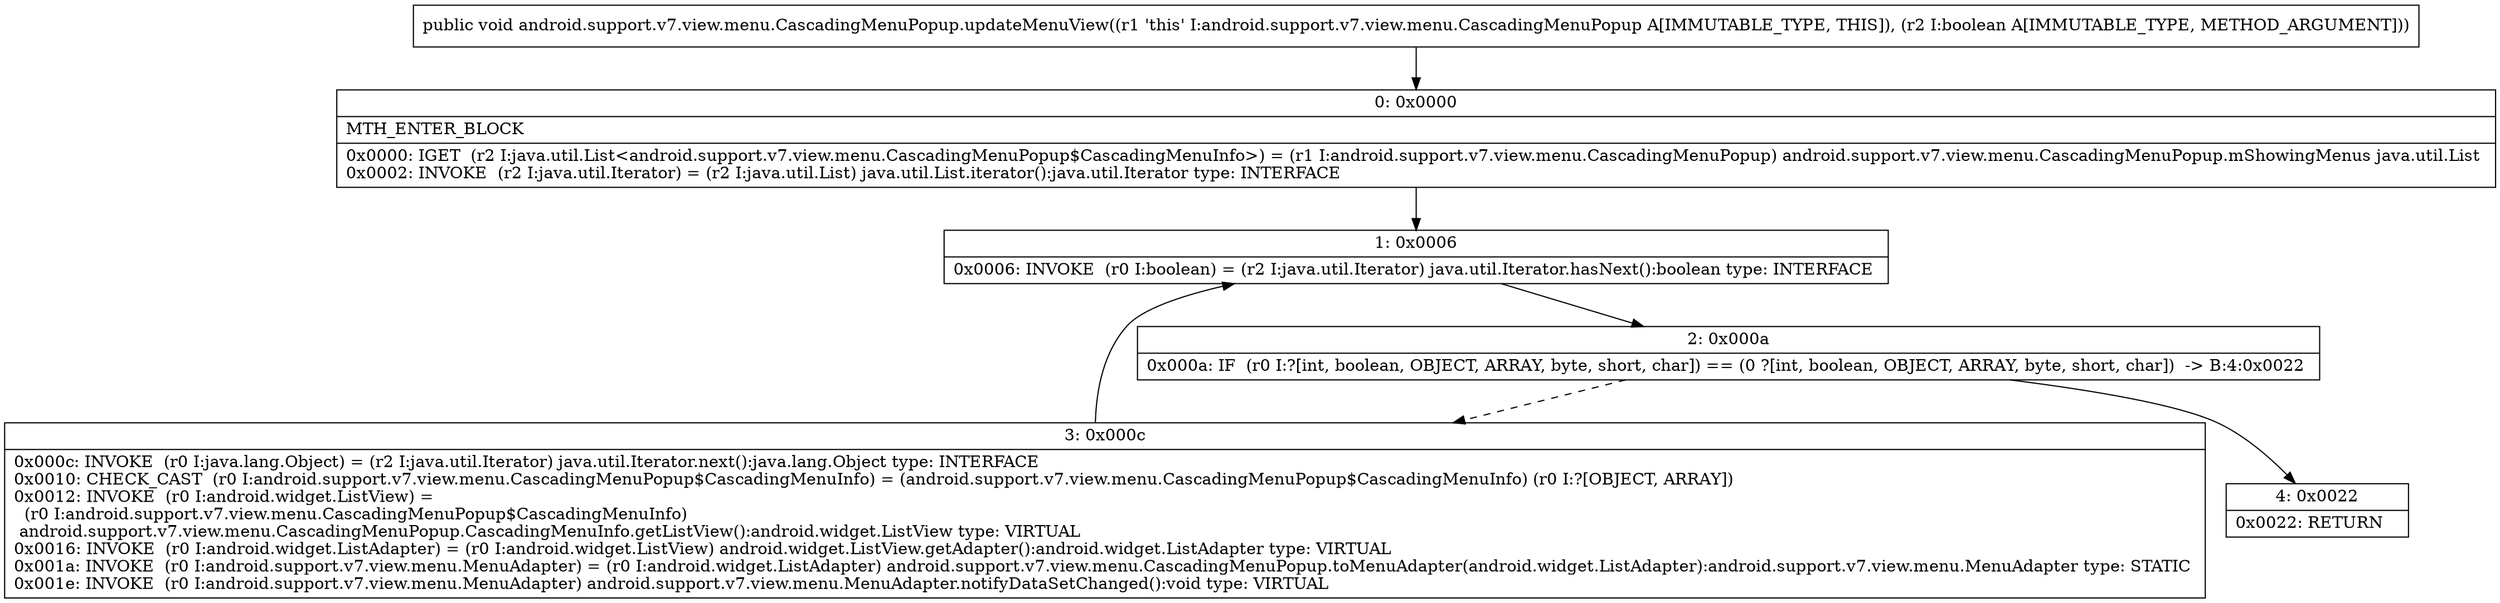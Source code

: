 digraph "CFG forandroid.support.v7.view.menu.CascadingMenuPopup.updateMenuView(Z)V" {
Node_0 [shape=record,label="{0\:\ 0x0000|MTH_ENTER_BLOCK\l|0x0000: IGET  (r2 I:java.util.List\<android.support.v7.view.menu.CascadingMenuPopup$CascadingMenuInfo\>) = (r1 I:android.support.v7.view.menu.CascadingMenuPopup) android.support.v7.view.menu.CascadingMenuPopup.mShowingMenus java.util.List \l0x0002: INVOKE  (r2 I:java.util.Iterator) = (r2 I:java.util.List) java.util.List.iterator():java.util.Iterator type: INTERFACE \l}"];
Node_1 [shape=record,label="{1\:\ 0x0006|0x0006: INVOKE  (r0 I:boolean) = (r2 I:java.util.Iterator) java.util.Iterator.hasNext():boolean type: INTERFACE \l}"];
Node_2 [shape=record,label="{2\:\ 0x000a|0x000a: IF  (r0 I:?[int, boolean, OBJECT, ARRAY, byte, short, char]) == (0 ?[int, boolean, OBJECT, ARRAY, byte, short, char])  \-\> B:4:0x0022 \l}"];
Node_3 [shape=record,label="{3\:\ 0x000c|0x000c: INVOKE  (r0 I:java.lang.Object) = (r2 I:java.util.Iterator) java.util.Iterator.next():java.lang.Object type: INTERFACE \l0x0010: CHECK_CAST  (r0 I:android.support.v7.view.menu.CascadingMenuPopup$CascadingMenuInfo) = (android.support.v7.view.menu.CascadingMenuPopup$CascadingMenuInfo) (r0 I:?[OBJECT, ARRAY]) \l0x0012: INVOKE  (r0 I:android.widget.ListView) = \l  (r0 I:android.support.v7.view.menu.CascadingMenuPopup$CascadingMenuInfo)\l android.support.v7.view.menu.CascadingMenuPopup.CascadingMenuInfo.getListView():android.widget.ListView type: VIRTUAL \l0x0016: INVOKE  (r0 I:android.widget.ListAdapter) = (r0 I:android.widget.ListView) android.widget.ListView.getAdapter():android.widget.ListAdapter type: VIRTUAL \l0x001a: INVOKE  (r0 I:android.support.v7.view.menu.MenuAdapter) = (r0 I:android.widget.ListAdapter) android.support.v7.view.menu.CascadingMenuPopup.toMenuAdapter(android.widget.ListAdapter):android.support.v7.view.menu.MenuAdapter type: STATIC \l0x001e: INVOKE  (r0 I:android.support.v7.view.menu.MenuAdapter) android.support.v7.view.menu.MenuAdapter.notifyDataSetChanged():void type: VIRTUAL \l}"];
Node_4 [shape=record,label="{4\:\ 0x0022|0x0022: RETURN   \l}"];
MethodNode[shape=record,label="{public void android.support.v7.view.menu.CascadingMenuPopup.updateMenuView((r1 'this' I:android.support.v7.view.menu.CascadingMenuPopup A[IMMUTABLE_TYPE, THIS]), (r2 I:boolean A[IMMUTABLE_TYPE, METHOD_ARGUMENT])) }"];
MethodNode -> Node_0;
Node_0 -> Node_1;
Node_1 -> Node_2;
Node_2 -> Node_3[style=dashed];
Node_2 -> Node_4;
Node_3 -> Node_1;
}

